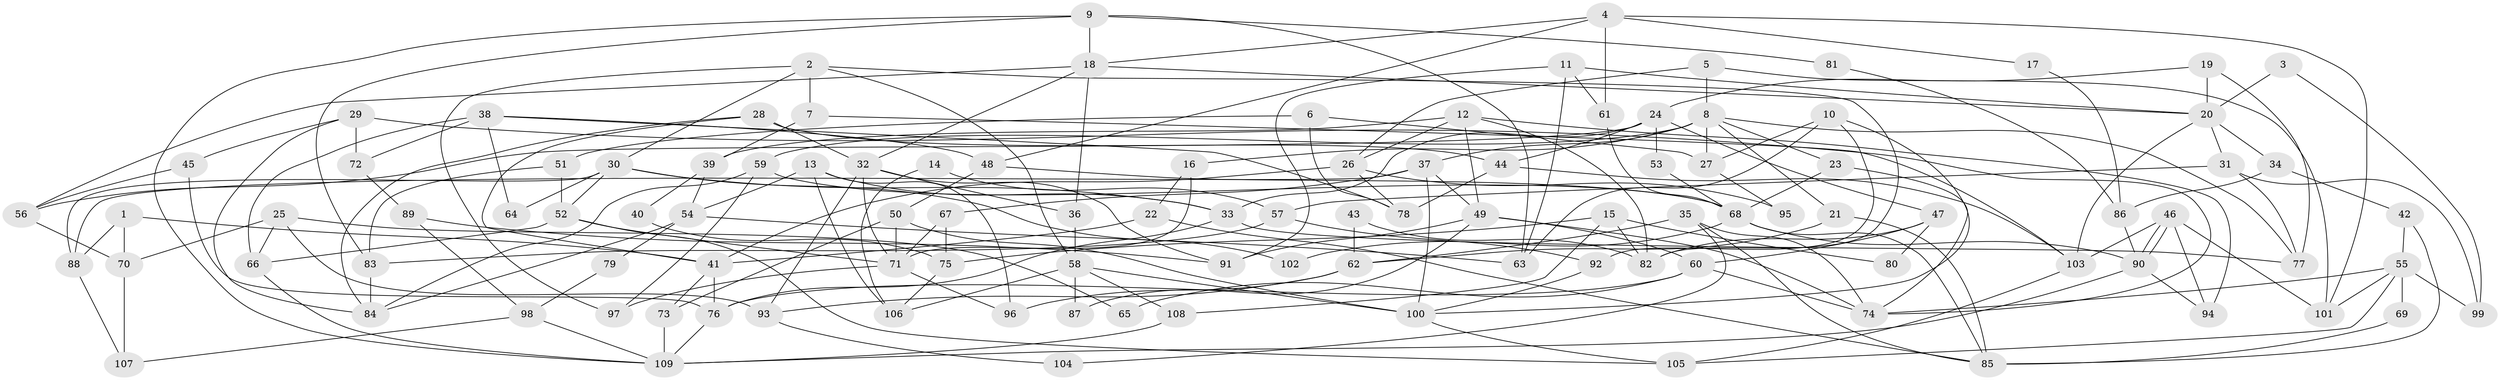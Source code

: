 // Generated by graph-tools (version 1.1) at 2025/49/03/09/25 04:49:33]
// undirected, 109 vertices, 218 edges
graph export_dot {
graph [start="1"]
  node [color=gray90,style=filled];
  1;
  2;
  3;
  4;
  5;
  6;
  7;
  8;
  9;
  10;
  11;
  12;
  13;
  14;
  15;
  16;
  17;
  18;
  19;
  20;
  21;
  22;
  23;
  24;
  25;
  26;
  27;
  28;
  29;
  30;
  31;
  32;
  33;
  34;
  35;
  36;
  37;
  38;
  39;
  40;
  41;
  42;
  43;
  44;
  45;
  46;
  47;
  48;
  49;
  50;
  51;
  52;
  53;
  54;
  55;
  56;
  57;
  58;
  59;
  60;
  61;
  62;
  63;
  64;
  65;
  66;
  67;
  68;
  69;
  70;
  71;
  72;
  73;
  74;
  75;
  76;
  77;
  78;
  79;
  80;
  81;
  82;
  83;
  84;
  85;
  86;
  87;
  88;
  89;
  90;
  91;
  92;
  93;
  94;
  95;
  96;
  97;
  98;
  99;
  100;
  101;
  102;
  103;
  104;
  105;
  106;
  107;
  108;
  109;
  1 -- 88;
  1 -- 70;
  1 -- 41;
  2 -- 97;
  2 -- 7;
  2 -- 30;
  2 -- 58;
  2 -- 82;
  3 -- 20;
  3 -- 99;
  4 -- 18;
  4 -- 48;
  4 -- 17;
  4 -- 61;
  4 -- 101;
  5 -- 101;
  5 -- 26;
  5 -- 8;
  6 -- 78;
  6 -- 27;
  6 -- 51;
  7 -- 103;
  7 -- 39;
  8 -- 77;
  8 -- 16;
  8 -- 21;
  8 -- 23;
  8 -- 27;
  8 -- 37;
  8 -- 59;
  9 -- 83;
  9 -- 18;
  9 -- 63;
  9 -- 81;
  9 -- 109;
  10 -- 100;
  10 -- 63;
  10 -- 27;
  10 -- 92;
  11 -- 91;
  11 -- 61;
  11 -- 20;
  11 -- 63;
  12 -- 94;
  12 -- 49;
  12 -- 26;
  12 -- 39;
  12 -- 82;
  13 -- 54;
  13 -- 33;
  13 -- 96;
  13 -- 106;
  14 -- 106;
  14 -- 57;
  15 -- 82;
  15 -- 75;
  15 -- 80;
  15 -- 108;
  16 -- 22;
  16 -- 71;
  17 -- 86;
  18 -- 32;
  18 -- 36;
  18 -- 20;
  18 -- 56;
  19 -- 77;
  19 -- 20;
  19 -- 24;
  20 -- 31;
  20 -- 34;
  20 -- 103;
  21 -- 85;
  21 -- 62;
  22 -- 41;
  22 -- 85;
  23 -- 68;
  23 -- 74;
  24 -- 47;
  24 -- 33;
  24 -- 44;
  24 -- 53;
  24 -- 56;
  25 -- 93;
  25 -- 66;
  25 -- 65;
  25 -- 70;
  26 -- 41;
  26 -- 78;
  26 -- 95;
  27 -- 95;
  28 -- 32;
  28 -- 44;
  28 -- 41;
  28 -- 84;
  29 -- 74;
  29 -- 45;
  29 -- 72;
  29 -- 84;
  30 -- 52;
  30 -- 33;
  30 -- 64;
  30 -- 88;
  30 -- 102;
  31 -- 57;
  31 -- 77;
  31 -- 99;
  32 -- 91;
  32 -- 71;
  32 -- 36;
  32 -- 93;
  33 -- 76;
  33 -- 77;
  34 -- 42;
  34 -- 86;
  35 -- 62;
  35 -- 74;
  35 -- 85;
  35 -- 104;
  36 -- 58;
  37 -- 100;
  37 -- 49;
  37 -- 67;
  37 -- 88;
  38 -- 66;
  38 -- 78;
  38 -- 48;
  38 -- 64;
  38 -- 72;
  39 -- 54;
  39 -- 40;
  40 -- 75;
  41 -- 73;
  41 -- 76;
  42 -- 55;
  42 -- 85;
  43 -- 62;
  43 -- 82;
  44 -- 103;
  44 -- 78;
  45 -- 76;
  45 -- 56;
  46 -- 101;
  46 -- 90;
  46 -- 90;
  46 -- 94;
  46 -- 103;
  47 -- 60;
  47 -- 82;
  47 -- 80;
  48 -- 68;
  48 -- 50;
  49 -- 74;
  49 -- 60;
  49 -- 87;
  49 -- 91;
  50 -- 73;
  50 -- 71;
  50 -- 100;
  51 -- 52;
  51 -- 83;
  52 -- 105;
  52 -- 71;
  52 -- 66;
  53 -- 68;
  54 -- 63;
  54 -- 84;
  54 -- 79;
  55 -- 74;
  55 -- 105;
  55 -- 69;
  55 -- 99;
  55 -- 101;
  56 -- 70;
  57 -- 92;
  57 -- 83;
  58 -- 108;
  58 -- 87;
  58 -- 100;
  58 -- 106;
  59 -- 84;
  59 -- 68;
  59 -- 97;
  60 -- 76;
  60 -- 65;
  60 -- 74;
  61 -- 68;
  62 -- 96;
  62 -- 93;
  66 -- 109;
  67 -- 71;
  67 -- 75;
  68 -- 90;
  68 -- 85;
  68 -- 102;
  69 -- 85;
  70 -- 107;
  71 -- 96;
  71 -- 97;
  72 -- 89;
  73 -- 109;
  75 -- 106;
  76 -- 109;
  79 -- 98;
  81 -- 86;
  83 -- 84;
  86 -- 90;
  88 -- 107;
  89 -- 98;
  89 -- 91;
  90 -- 109;
  90 -- 94;
  92 -- 100;
  93 -- 104;
  98 -- 107;
  98 -- 109;
  100 -- 105;
  103 -- 105;
  108 -- 109;
}
